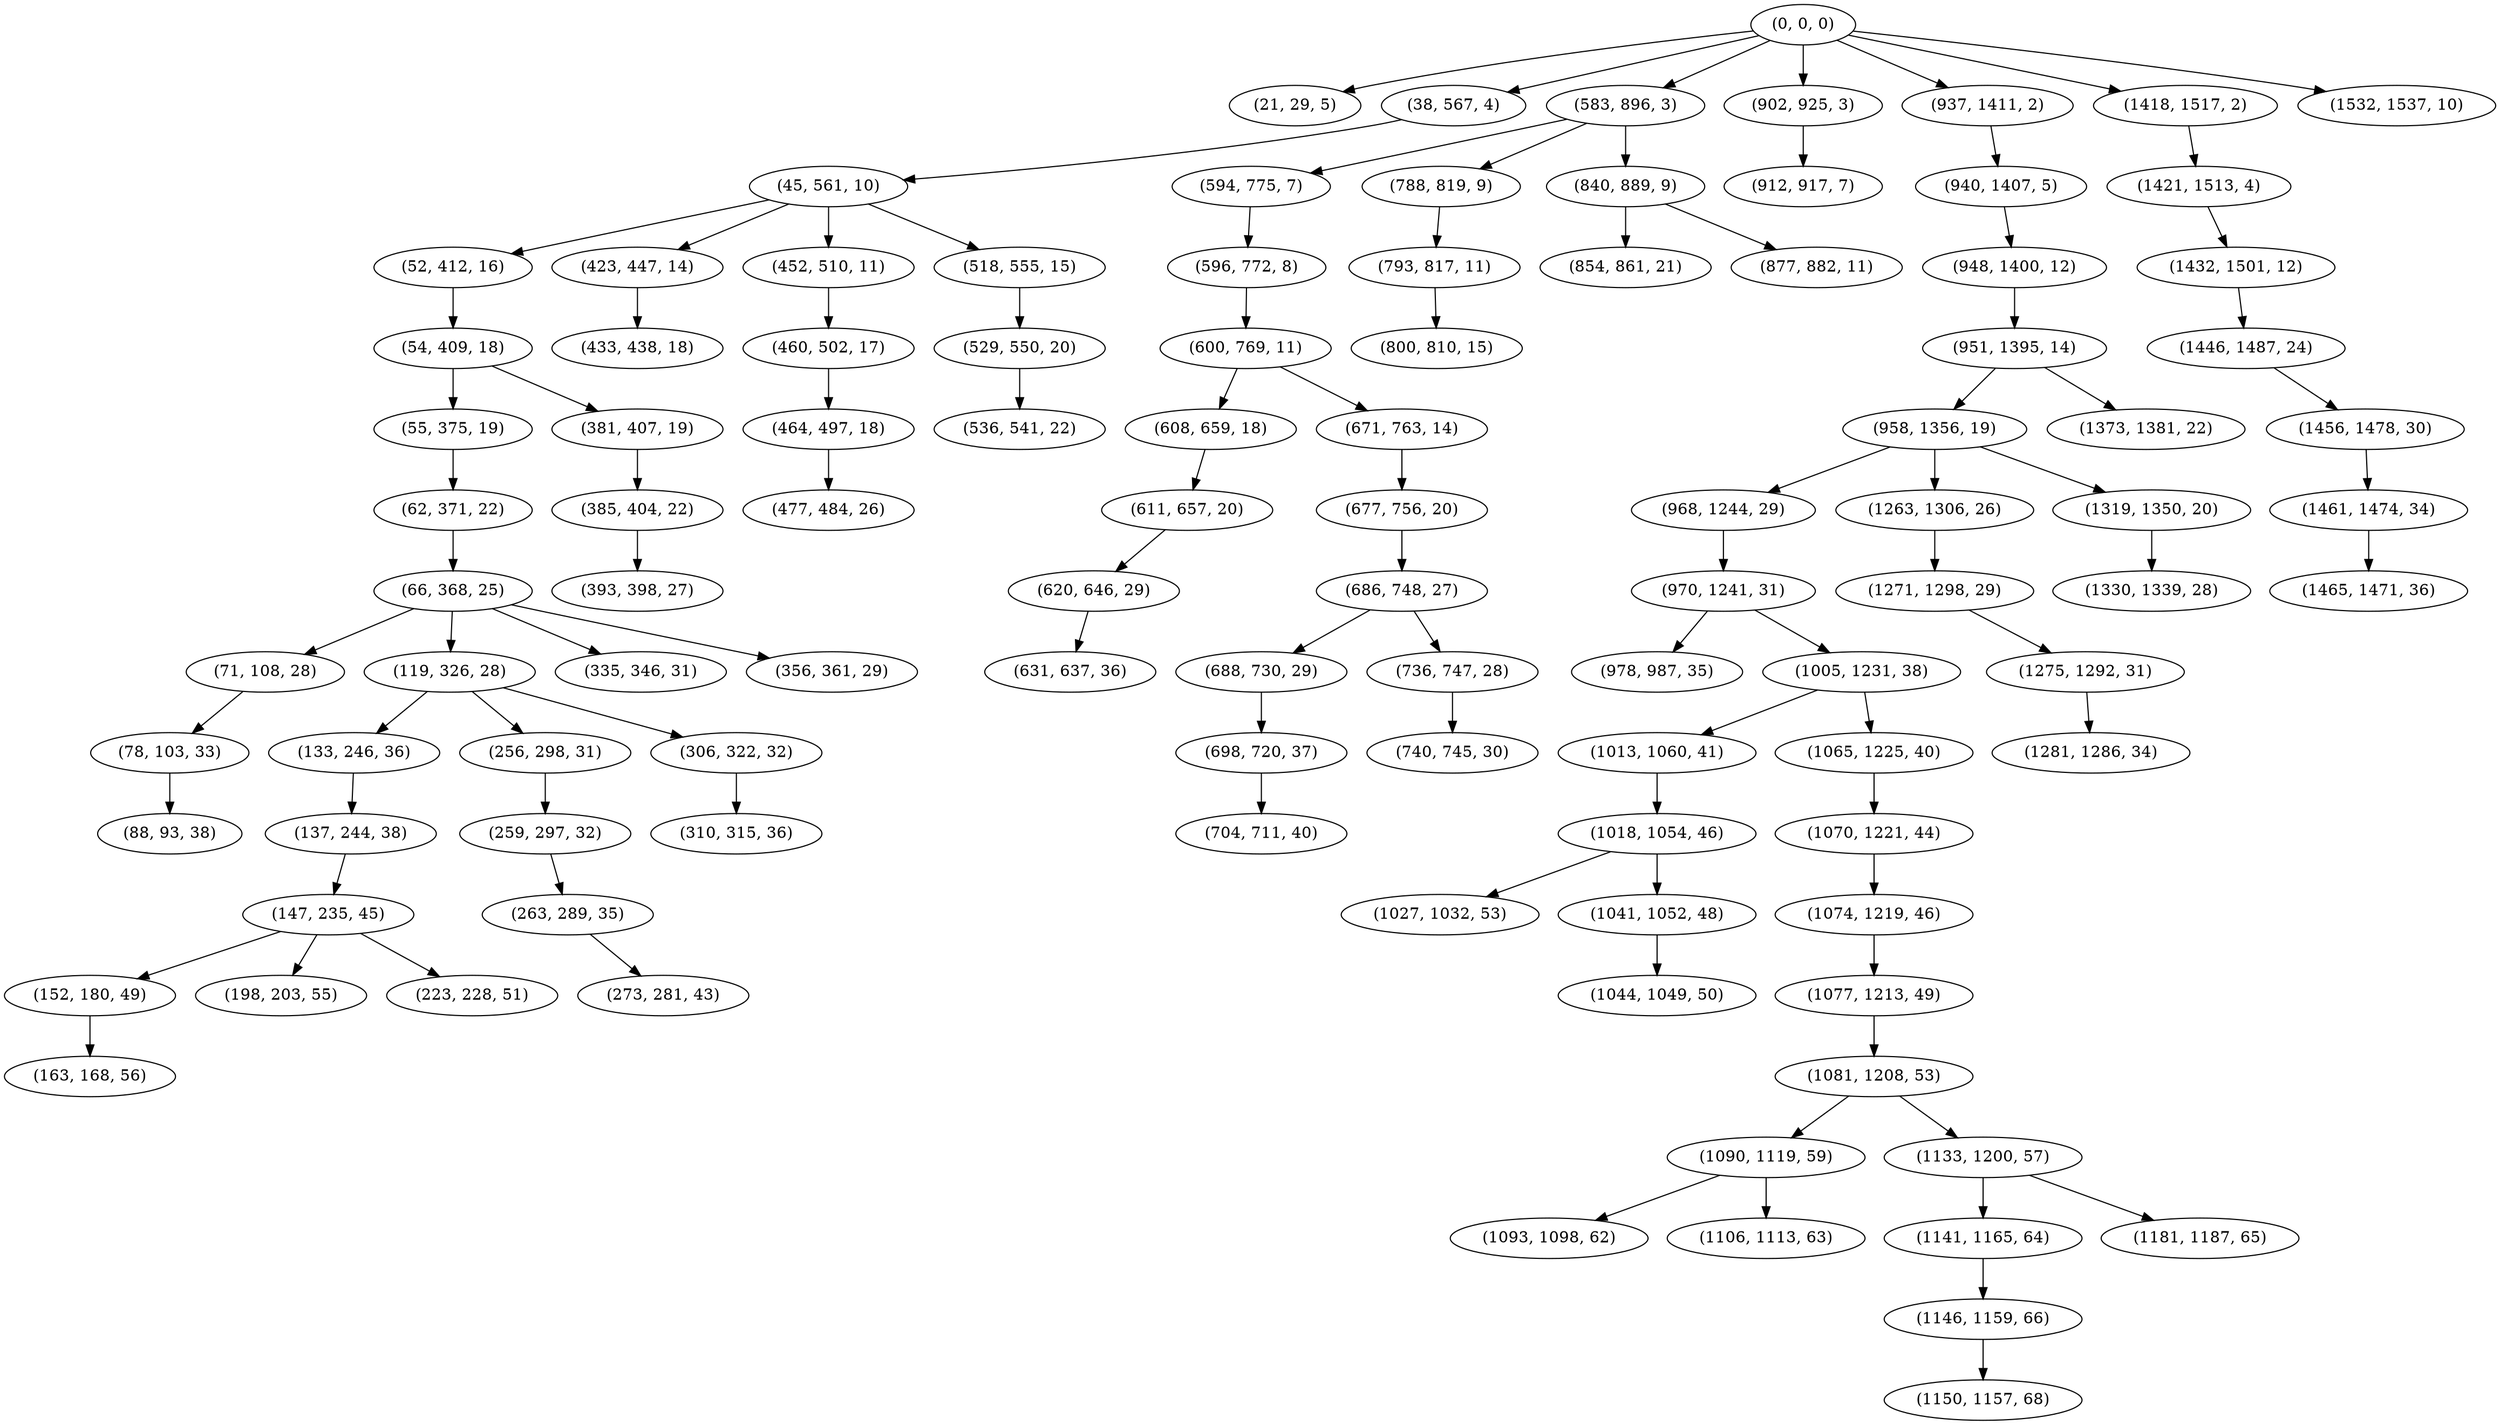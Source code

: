 digraph tree {
    "(0, 0, 0)";
    "(21, 29, 5)";
    "(38, 567, 4)";
    "(45, 561, 10)";
    "(52, 412, 16)";
    "(54, 409, 18)";
    "(55, 375, 19)";
    "(62, 371, 22)";
    "(66, 368, 25)";
    "(71, 108, 28)";
    "(78, 103, 33)";
    "(88, 93, 38)";
    "(119, 326, 28)";
    "(133, 246, 36)";
    "(137, 244, 38)";
    "(147, 235, 45)";
    "(152, 180, 49)";
    "(163, 168, 56)";
    "(198, 203, 55)";
    "(223, 228, 51)";
    "(256, 298, 31)";
    "(259, 297, 32)";
    "(263, 289, 35)";
    "(273, 281, 43)";
    "(306, 322, 32)";
    "(310, 315, 36)";
    "(335, 346, 31)";
    "(356, 361, 29)";
    "(381, 407, 19)";
    "(385, 404, 22)";
    "(393, 398, 27)";
    "(423, 447, 14)";
    "(433, 438, 18)";
    "(452, 510, 11)";
    "(460, 502, 17)";
    "(464, 497, 18)";
    "(477, 484, 26)";
    "(518, 555, 15)";
    "(529, 550, 20)";
    "(536, 541, 22)";
    "(583, 896, 3)";
    "(594, 775, 7)";
    "(596, 772, 8)";
    "(600, 769, 11)";
    "(608, 659, 18)";
    "(611, 657, 20)";
    "(620, 646, 29)";
    "(631, 637, 36)";
    "(671, 763, 14)";
    "(677, 756, 20)";
    "(686, 748, 27)";
    "(688, 730, 29)";
    "(698, 720, 37)";
    "(704, 711, 40)";
    "(736, 747, 28)";
    "(740, 745, 30)";
    "(788, 819, 9)";
    "(793, 817, 11)";
    "(800, 810, 15)";
    "(840, 889, 9)";
    "(854, 861, 21)";
    "(877, 882, 11)";
    "(902, 925, 3)";
    "(912, 917, 7)";
    "(937, 1411, 2)";
    "(940, 1407, 5)";
    "(948, 1400, 12)";
    "(951, 1395, 14)";
    "(958, 1356, 19)";
    "(968, 1244, 29)";
    "(970, 1241, 31)";
    "(978, 987, 35)";
    "(1005, 1231, 38)";
    "(1013, 1060, 41)";
    "(1018, 1054, 46)";
    "(1027, 1032, 53)";
    "(1041, 1052, 48)";
    "(1044, 1049, 50)";
    "(1065, 1225, 40)";
    "(1070, 1221, 44)";
    "(1074, 1219, 46)";
    "(1077, 1213, 49)";
    "(1081, 1208, 53)";
    "(1090, 1119, 59)";
    "(1093, 1098, 62)";
    "(1106, 1113, 63)";
    "(1133, 1200, 57)";
    "(1141, 1165, 64)";
    "(1146, 1159, 66)";
    "(1150, 1157, 68)";
    "(1181, 1187, 65)";
    "(1263, 1306, 26)";
    "(1271, 1298, 29)";
    "(1275, 1292, 31)";
    "(1281, 1286, 34)";
    "(1319, 1350, 20)";
    "(1330, 1339, 28)";
    "(1373, 1381, 22)";
    "(1418, 1517, 2)";
    "(1421, 1513, 4)";
    "(1432, 1501, 12)";
    "(1446, 1487, 24)";
    "(1456, 1478, 30)";
    "(1461, 1474, 34)";
    "(1465, 1471, 36)";
    "(1532, 1537, 10)";
    "(0, 0, 0)" -> "(21, 29, 5)";
    "(0, 0, 0)" -> "(38, 567, 4)";
    "(0, 0, 0)" -> "(583, 896, 3)";
    "(0, 0, 0)" -> "(902, 925, 3)";
    "(0, 0, 0)" -> "(937, 1411, 2)";
    "(0, 0, 0)" -> "(1418, 1517, 2)";
    "(0, 0, 0)" -> "(1532, 1537, 10)";
    "(38, 567, 4)" -> "(45, 561, 10)";
    "(45, 561, 10)" -> "(52, 412, 16)";
    "(45, 561, 10)" -> "(423, 447, 14)";
    "(45, 561, 10)" -> "(452, 510, 11)";
    "(45, 561, 10)" -> "(518, 555, 15)";
    "(52, 412, 16)" -> "(54, 409, 18)";
    "(54, 409, 18)" -> "(55, 375, 19)";
    "(54, 409, 18)" -> "(381, 407, 19)";
    "(55, 375, 19)" -> "(62, 371, 22)";
    "(62, 371, 22)" -> "(66, 368, 25)";
    "(66, 368, 25)" -> "(71, 108, 28)";
    "(66, 368, 25)" -> "(119, 326, 28)";
    "(66, 368, 25)" -> "(335, 346, 31)";
    "(66, 368, 25)" -> "(356, 361, 29)";
    "(71, 108, 28)" -> "(78, 103, 33)";
    "(78, 103, 33)" -> "(88, 93, 38)";
    "(119, 326, 28)" -> "(133, 246, 36)";
    "(119, 326, 28)" -> "(256, 298, 31)";
    "(119, 326, 28)" -> "(306, 322, 32)";
    "(133, 246, 36)" -> "(137, 244, 38)";
    "(137, 244, 38)" -> "(147, 235, 45)";
    "(147, 235, 45)" -> "(152, 180, 49)";
    "(147, 235, 45)" -> "(198, 203, 55)";
    "(147, 235, 45)" -> "(223, 228, 51)";
    "(152, 180, 49)" -> "(163, 168, 56)";
    "(256, 298, 31)" -> "(259, 297, 32)";
    "(259, 297, 32)" -> "(263, 289, 35)";
    "(263, 289, 35)" -> "(273, 281, 43)";
    "(306, 322, 32)" -> "(310, 315, 36)";
    "(381, 407, 19)" -> "(385, 404, 22)";
    "(385, 404, 22)" -> "(393, 398, 27)";
    "(423, 447, 14)" -> "(433, 438, 18)";
    "(452, 510, 11)" -> "(460, 502, 17)";
    "(460, 502, 17)" -> "(464, 497, 18)";
    "(464, 497, 18)" -> "(477, 484, 26)";
    "(518, 555, 15)" -> "(529, 550, 20)";
    "(529, 550, 20)" -> "(536, 541, 22)";
    "(583, 896, 3)" -> "(594, 775, 7)";
    "(583, 896, 3)" -> "(788, 819, 9)";
    "(583, 896, 3)" -> "(840, 889, 9)";
    "(594, 775, 7)" -> "(596, 772, 8)";
    "(596, 772, 8)" -> "(600, 769, 11)";
    "(600, 769, 11)" -> "(608, 659, 18)";
    "(600, 769, 11)" -> "(671, 763, 14)";
    "(608, 659, 18)" -> "(611, 657, 20)";
    "(611, 657, 20)" -> "(620, 646, 29)";
    "(620, 646, 29)" -> "(631, 637, 36)";
    "(671, 763, 14)" -> "(677, 756, 20)";
    "(677, 756, 20)" -> "(686, 748, 27)";
    "(686, 748, 27)" -> "(688, 730, 29)";
    "(686, 748, 27)" -> "(736, 747, 28)";
    "(688, 730, 29)" -> "(698, 720, 37)";
    "(698, 720, 37)" -> "(704, 711, 40)";
    "(736, 747, 28)" -> "(740, 745, 30)";
    "(788, 819, 9)" -> "(793, 817, 11)";
    "(793, 817, 11)" -> "(800, 810, 15)";
    "(840, 889, 9)" -> "(854, 861, 21)";
    "(840, 889, 9)" -> "(877, 882, 11)";
    "(902, 925, 3)" -> "(912, 917, 7)";
    "(937, 1411, 2)" -> "(940, 1407, 5)";
    "(940, 1407, 5)" -> "(948, 1400, 12)";
    "(948, 1400, 12)" -> "(951, 1395, 14)";
    "(951, 1395, 14)" -> "(958, 1356, 19)";
    "(951, 1395, 14)" -> "(1373, 1381, 22)";
    "(958, 1356, 19)" -> "(968, 1244, 29)";
    "(958, 1356, 19)" -> "(1263, 1306, 26)";
    "(958, 1356, 19)" -> "(1319, 1350, 20)";
    "(968, 1244, 29)" -> "(970, 1241, 31)";
    "(970, 1241, 31)" -> "(978, 987, 35)";
    "(970, 1241, 31)" -> "(1005, 1231, 38)";
    "(1005, 1231, 38)" -> "(1013, 1060, 41)";
    "(1005, 1231, 38)" -> "(1065, 1225, 40)";
    "(1013, 1060, 41)" -> "(1018, 1054, 46)";
    "(1018, 1054, 46)" -> "(1027, 1032, 53)";
    "(1018, 1054, 46)" -> "(1041, 1052, 48)";
    "(1041, 1052, 48)" -> "(1044, 1049, 50)";
    "(1065, 1225, 40)" -> "(1070, 1221, 44)";
    "(1070, 1221, 44)" -> "(1074, 1219, 46)";
    "(1074, 1219, 46)" -> "(1077, 1213, 49)";
    "(1077, 1213, 49)" -> "(1081, 1208, 53)";
    "(1081, 1208, 53)" -> "(1090, 1119, 59)";
    "(1081, 1208, 53)" -> "(1133, 1200, 57)";
    "(1090, 1119, 59)" -> "(1093, 1098, 62)";
    "(1090, 1119, 59)" -> "(1106, 1113, 63)";
    "(1133, 1200, 57)" -> "(1141, 1165, 64)";
    "(1133, 1200, 57)" -> "(1181, 1187, 65)";
    "(1141, 1165, 64)" -> "(1146, 1159, 66)";
    "(1146, 1159, 66)" -> "(1150, 1157, 68)";
    "(1263, 1306, 26)" -> "(1271, 1298, 29)";
    "(1271, 1298, 29)" -> "(1275, 1292, 31)";
    "(1275, 1292, 31)" -> "(1281, 1286, 34)";
    "(1319, 1350, 20)" -> "(1330, 1339, 28)";
    "(1418, 1517, 2)" -> "(1421, 1513, 4)";
    "(1421, 1513, 4)" -> "(1432, 1501, 12)";
    "(1432, 1501, 12)" -> "(1446, 1487, 24)";
    "(1446, 1487, 24)" -> "(1456, 1478, 30)";
    "(1456, 1478, 30)" -> "(1461, 1474, 34)";
    "(1461, 1474, 34)" -> "(1465, 1471, 36)";
}
